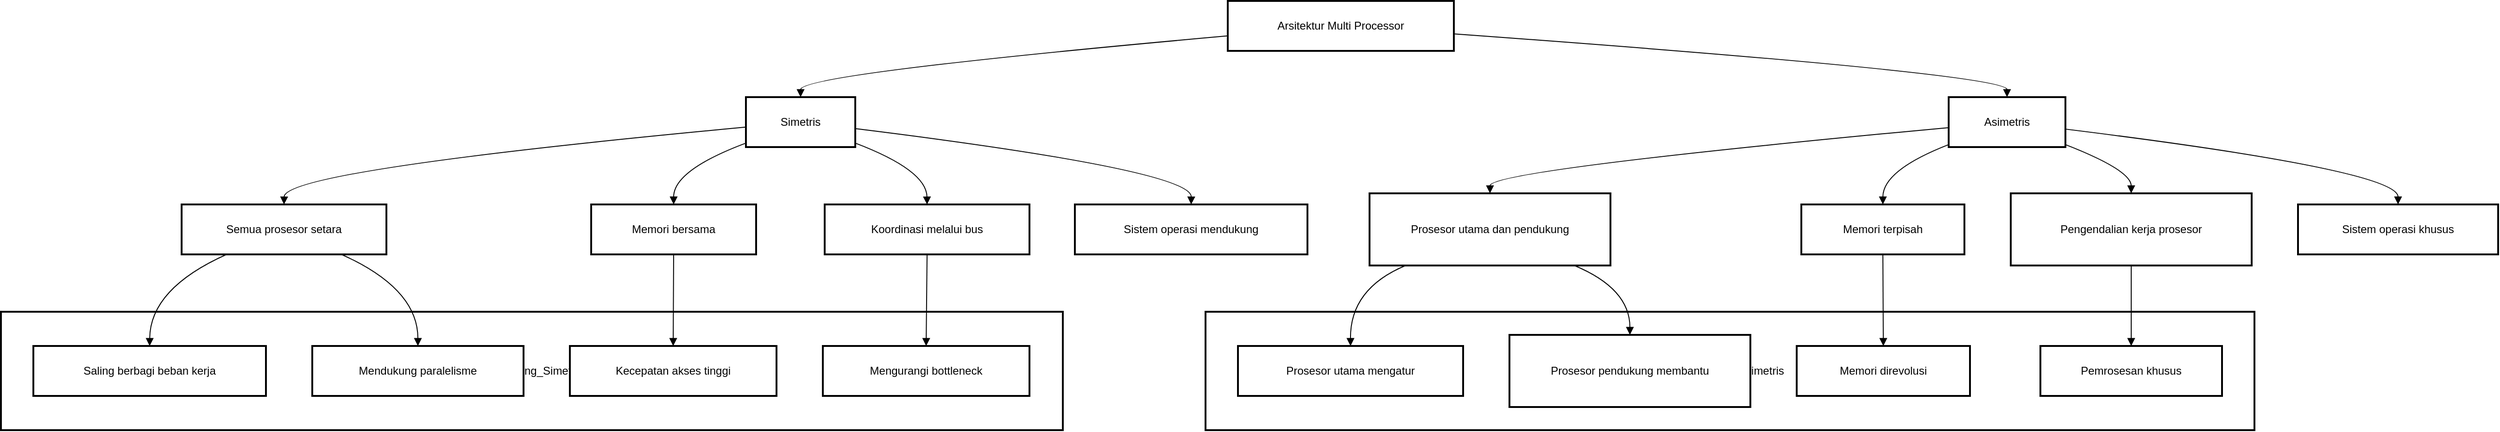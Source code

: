 <mxfile version="26.2.14">
  <diagram name="Halaman-1" id="I342-YB986Z9ccKmyo7k">
    <mxGraphModel>
      <root>
        <mxCell id="0" />
        <mxCell id="1" parent="0" />
        <mxCell id="2" value="Pendukung_Asimetris" style="whiteSpace=wrap;strokeWidth=2;" vertex="1" parent="1">
          <mxGeometry x="1308" y="344" width="1132" height="128" as="geometry" />
        </mxCell>
        <mxCell id="3" value="Pendukung_Simetris" style="whiteSpace=wrap;strokeWidth=2;" vertex="1" parent="1">
          <mxGeometry x="8" y="344" width="1146" height="128" as="geometry" />
        </mxCell>
        <mxCell id="4" value="Arsitektur Multi Processor" style="whiteSpace=wrap;strokeWidth=2;" vertex="1" parent="1">
          <mxGeometry x="1332" y="8" width="244" height="54" as="geometry" />
        </mxCell>
        <mxCell id="5" value="Simetris" style="whiteSpace=wrap;strokeWidth=2;" vertex="1" parent="1">
          <mxGeometry x="812" y="112" width="118" height="54" as="geometry" />
        </mxCell>
        <mxCell id="6" value="Asimetris" style="whiteSpace=wrap;strokeWidth=2;" vertex="1" parent="1">
          <mxGeometry x="2110" y="112" width="126" height="54" as="geometry" />
        </mxCell>
        <mxCell id="7" value="Semua prosesor setara" style="whiteSpace=wrap;strokeWidth=2;" vertex="1" parent="1">
          <mxGeometry x="203" y="228" width="221" height="54" as="geometry" />
        </mxCell>
        <mxCell id="8" value="Memori bersama" style="whiteSpace=wrap;strokeWidth=2;" vertex="1" parent="1">
          <mxGeometry x="645" y="228" width="178" height="54" as="geometry" />
        </mxCell>
        <mxCell id="9" value="Koordinasi melalui bus" style="whiteSpace=wrap;strokeWidth=2;" vertex="1" parent="1">
          <mxGeometry x="897" y="228" width="221" height="54" as="geometry" />
        </mxCell>
        <mxCell id="10" value="Sistem operasi mendukung" style="whiteSpace=wrap;strokeWidth=2;" vertex="1" parent="1">
          <mxGeometry x="1167" y="228" width="251" height="54" as="geometry" />
        </mxCell>
        <mxCell id="11" value="Prosesor utama dan pendukung" style="whiteSpace=wrap;strokeWidth=2;" vertex="1" parent="1">
          <mxGeometry x="1485" y="216" width="260" height="78" as="geometry" />
        </mxCell>
        <mxCell id="12" value="Memori terpisah" style="whiteSpace=wrap;strokeWidth=2;" vertex="1" parent="1">
          <mxGeometry x="1951" y="228" width="176" height="54" as="geometry" />
        </mxCell>
        <mxCell id="13" value="Pengendalian kerja prosesor" style="whiteSpace=wrap;strokeWidth=2;" vertex="1" parent="1">
          <mxGeometry x="2177" y="216" width="260" height="78" as="geometry" />
        </mxCell>
        <mxCell id="14" value="Sistem operasi khusus" style="whiteSpace=wrap;strokeWidth=2;" vertex="1" parent="1">
          <mxGeometry x="2487" y="228" width="216" height="54" as="geometry" />
        </mxCell>
        <mxCell id="15" value="Saling berbagi beban kerja" style="whiteSpace=wrap;strokeWidth=2;" vertex="1" parent="1">
          <mxGeometry x="43" y="381" width="251" height="54" as="geometry" />
        </mxCell>
        <mxCell id="16" value="Mendukung paralelisme" style="whiteSpace=wrap;strokeWidth=2;" vertex="1" parent="1">
          <mxGeometry x="344" y="381" width="228" height="54" as="geometry" />
        </mxCell>
        <mxCell id="17" value="Kecepatan akses tinggi" style="whiteSpace=wrap;strokeWidth=2;" vertex="1" parent="1">
          <mxGeometry x="622" y="381" width="223" height="54" as="geometry" />
        </mxCell>
        <mxCell id="18" value="Mengurangi bottleneck" style="whiteSpace=wrap;strokeWidth=2;" vertex="1" parent="1">
          <mxGeometry x="895" y="381" width="223" height="54" as="geometry" />
        </mxCell>
        <mxCell id="19" value="Prosesor utama mengatur" style="whiteSpace=wrap;strokeWidth=2;" vertex="1" parent="1">
          <mxGeometry x="1343" y="381" width="243" height="54" as="geometry" />
        </mxCell>
        <mxCell id="20" value="Prosesor pendukung membantu" style="whiteSpace=wrap;strokeWidth=2;" vertex="1" parent="1">
          <mxGeometry x="1636" y="369" width="260" height="78" as="geometry" />
        </mxCell>
        <mxCell id="21" value="Memori direvolusi" style="whiteSpace=wrap;strokeWidth=2;" vertex="1" parent="1">
          <mxGeometry x="1946" y="381" width="187" height="54" as="geometry" />
        </mxCell>
        <mxCell id="22" value="Pemrosesan khusus" style="whiteSpace=wrap;strokeWidth=2;" vertex="1" parent="1">
          <mxGeometry x="2209" y="381" width="196" height="54" as="geometry" />
        </mxCell>
        <mxCell id="23" value="" style="curved=1;startArrow=none;endArrow=block;exitX=0;exitY=0.7;entryX=0.5;entryY=0;" edge="1" parent="1" source="4" target="5">
          <mxGeometry relative="1" as="geometry">
            <Array as="points">
              <mxPoint x="871" y="87" />
            </Array>
          </mxGeometry>
        </mxCell>
        <mxCell id="24" value="" style="curved=1;startArrow=none;endArrow=block;exitX=1;exitY=0.66;entryX=0.5;entryY=0;" edge="1" parent="1" source="4" target="6">
          <mxGeometry relative="1" as="geometry">
            <Array as="points">
              <mxPoint x="2173" y="87" />
            </Array>
          </mxGeometry>
        </mxCell>
        <mxCell id="25" value="" style="curved=1;startArrow=none;endArrow=block;exitX=0;exitY=0.6;entryX=0.5;entryY=0;" edge="1" parent="1" source="5" target="7">
          <mxGeometry relative="1" as="geometry">
            <Array as="points">
              <mxPoint x="314" y="191" />
            </Array>
          </mxGeometry>
        </mxCell>
        <mxCell id="26" value="" style="curved=1;startArrow=none;endArrow=block;exitX=0;exitY=0.92;entryX=0.5;entryY=0;" edge="1" parent="1" source="5" target="8">
          <mxGeometry relative="1" as="geometry">
            <Array as="points">
              <mxPoint x="734" y="191" />
            </Array>
          </mxGeometry>
        </mxCell>
        <mxCell id="27" value="" style="curved=1;startArrow=none;endArrow=block;exitX=1;exitY=0.92;entryX=0.5;entryY=0;" edge="1" parent="1" source="5" target="9">
          <mxGeometry relative="1" as="geometry">
            <Array as="points">
              <mxPoint x="1007" y="191" />
            </Array>
          </mxGeometry>
        </mxCell>
        <mxCell id="28" value="" style="curved=1;startArrow=none;endArrow=block;exitX=1;exitY=0.63;entryX=0.5;entryY=0;" edge="1" parent="1" source="5" target="10">
          <mxGeometry relative="1" as="geometry">
            <Array as="points">
              <mxPoint x="1293" y="191" />
            </Array>
          </mxGeometry>
        </mxCell>
        <mxCell id="29" value="" style="curved=1;startArrow=none;endArrow=block;exitX=0;exitY=0.61;entryX=0.5;entryY=0;" edge="1" parent="1" source="6" target="11">
          <mxGeometry relative="1" as="geometry">
            <Array as="points">
              <mxPoint x="1615" y="191" />
            </Array>
          </mxGeometry>
        </mxCell>
        <mxCell id="30" value="" style="curved=1;startArrow=none;endArrow=block;exitX=0;exitY=0.95;entryX=0.5;entryY=0;" edge="1" parent="1" source="6" target="12">
          <mxGeometry relative="1" as="geometry">
            <Array as="points">
              <mxPoint x="2039" y="191" />
            </Array>
          </mxGeometry>
        </mxCell>
        <mxCell id="31" value="" style="curved=1;startArrow=none;endArrow=block;exitX=1;exitY=0.95;entryX=0.5;entryY=0;" edge="1" parent="1" source="6" target="13">
          <mxGeometry relative="1" as="geometry">
            <Array as="points">
              <mxPoint x="2307" y="191" />
            </Array>
          </mxGeometry>
        </mxCell>
        <mxCell id="32" value="" style="curved=1;startArrow=none;endArrow=block;exitX=1;exitY=0.64;entryX=0.5;entryY=0;" edge="1" parent="1" source="6" target="14">
          <mxGeometry relative="1" as="geometry">
            <Array as="points">
              <mxPoint x="2595" y="191" />
            </Array>
          </mxGeometry>
        </mxCell>
        <mxCell id="33" value="" style="curved=1;startArrow=none;endArrow=block;exitX=0.22;exitY=1;entryX=0.5;entryY=0;" edge="1" parent="1" source="7" target="15">
          <mxGeometry relative="1" as="geometry">
            <Array as="points">
              <mxPoint x="169" y="319" />
            </Array>
          </mxGeometry>
        </mxCell>
        <mxCell id="34" value="" style="curved=1;startArrow=none;endArrow=block;exitX=0.78;exitY=1;entryX=0.5;entryY=0;" edge="1" parent="1" source="7" target="16">
          <mxGeometry relative="1" as="geometry">
            <Array as="points">
              <mxPoint x="458" y="319" />
            </Array>
          </mxGeometry>
        </mxCell>
        <mxCell id="35" value="" style="curved=1;startArrow=none;endArrow=block;exitX=0.5;exitY=1;entryX=0.5;entryY=0;" edge="1" parent="1" source="8" target="17">
          <mxGeometry relative="1" as="geometry">
            <Array as="points" />
          </mxGeometry>
        </mxCell>
        <mxCell id="36" value="" style="curved=1;startArrow=none;endArrow=block;exitX=0.5;exitY=1;entryX=0.5;entryY=0;" edge="1" parent="1" source="9" target="18">
          <mxGeometry relative="1" as="geometry">
            <Array as="points" />
          </mxGeometry>
        </mxCell>
        <mxCell id="37" value="" style="curved=1;startArrow=none;endArrow=block;exitX=0.15;exitY=1;entryX=0.5;entryY=0;" edge="1" parent="1" source="11" target="19">
          <mxGeometry relative="1" as="geometry">
            <Array as="points">
              <mxPoint x="1464" y="319" />
            </Array>
          </mxGeometry>
        </mxCell>
        <mxCell id="38" value="" style="curved=1;startArrow=none;endArrow=block;exitX=0.85;exitY=1;entryX=0.5;entryY=0;" edge="1" parent="1" source="11" target="20">
          <mxGeometry relative="1" as="geometry">
            <Array as="points">
              <mxPoint x="1766" y="319" />
            </Array>
          </mxGeometry>
        </mxCell>
        <mxCell id="39" value="" style="curved=1;startArrow=none;endArrow=block;exitX=0.5;exitY=1;entryX=0.5;entryY=0;" edge="1" parent="1" source="12" target="21">
          <mxGeometry relative="1" as="geometry">
            <Array as="points" />
          </mxGeometry>
        </mxCell>
        <mxCell id="40" value="" style="curved=1;startArrow=none;endArrow=block;exitX=0.5;exitY=1;entryX=0.5;entryY=0;" edge="1" parent="1" source="13" target="22">
          <mxGeometry relative="1" as="geometry">
            <Array as="points" />
          </mxGeometry>
        </mxCell>
      </root>
    </mxGraphModel>
  </diagram>
</mxfile>
